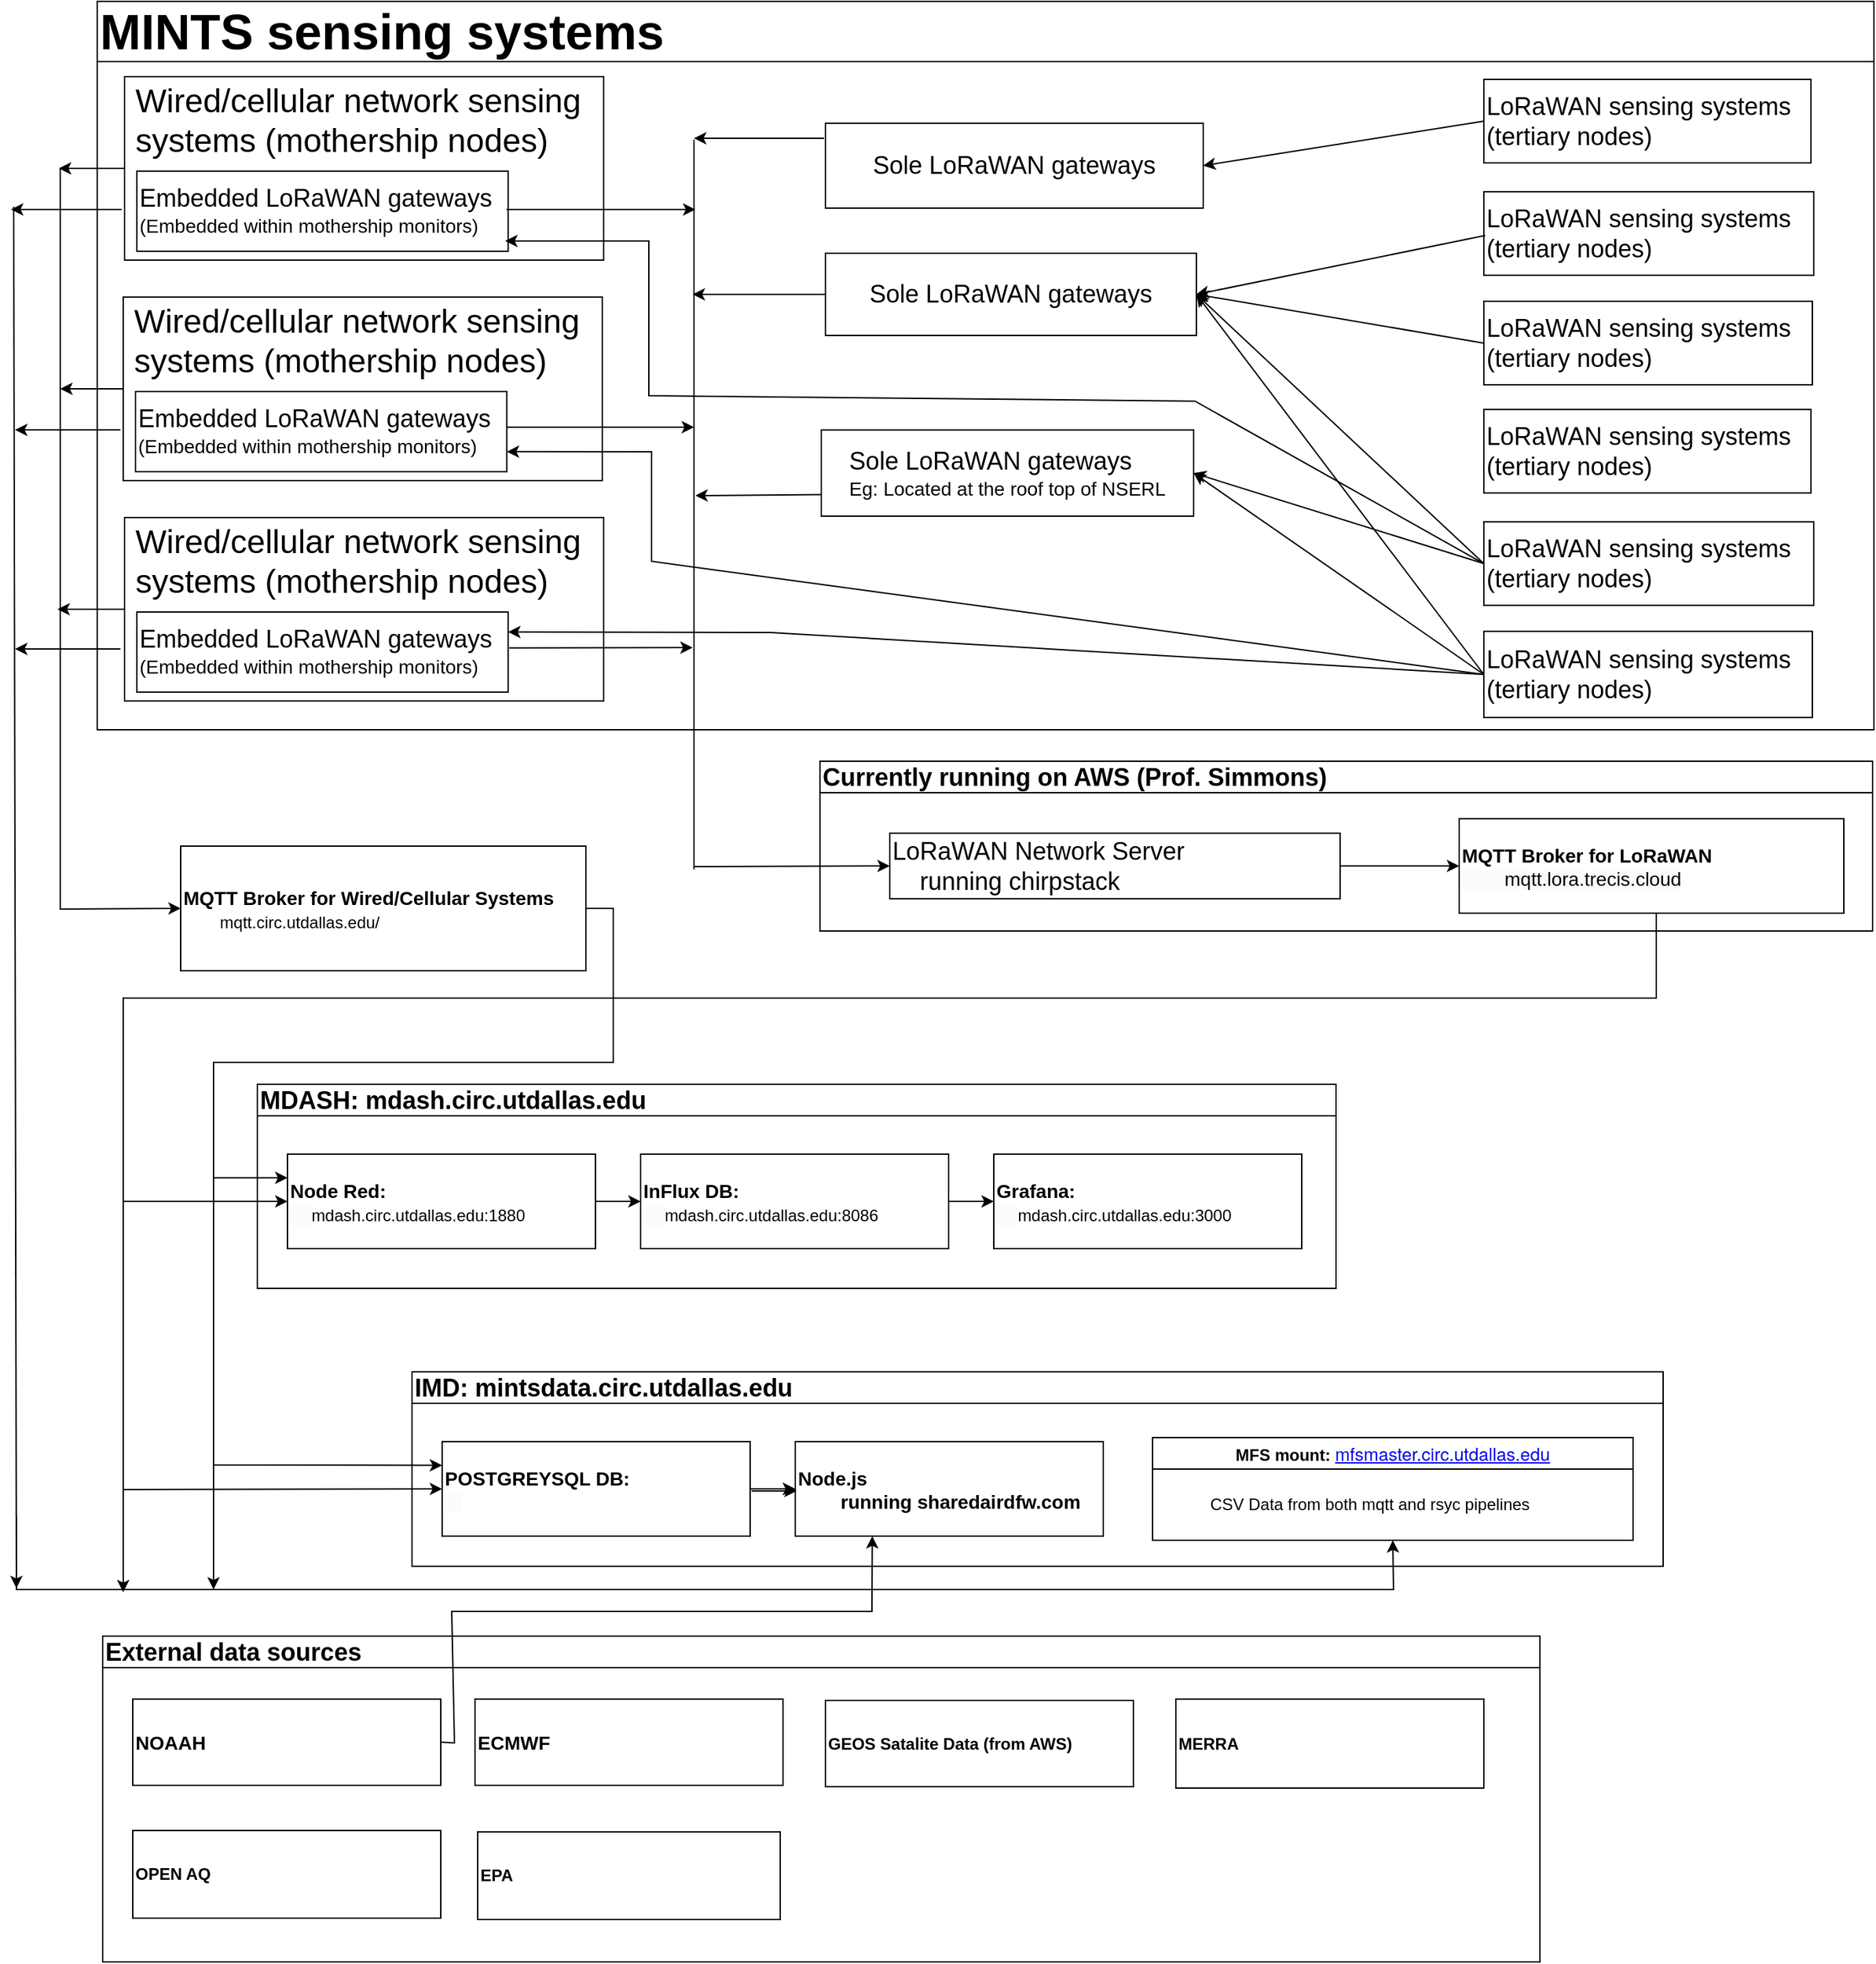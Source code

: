 <mxfile version="21.5.0" type="github">
  <diagram name="Page-1" id="fktcLNoh3aOtd3US9ePM">
    <mxGraphModel dx="2954" dy="1073" grid="1" gridSize="1" guides="1" tooltips="1" connect="1" arrows="1" fold="1" page="1" pageScale="1" pageWidth="1654" pageHeight="2336" math="0" shadow="0">
      <root>
        <mxCell id="0" />
        <mxCell id="1" parent="0" />
        <mxCell id="u46Li2yzT0eoCgccH4o8-35" value="&lt;font style=&quot;font-size: 36px;&quot;&gt;MINTS sensing systems&lt;/font&gt;" style="swimlane;whiteSpace=wrap;html=1;align=left;startSize=44;" parent="1" vertex="1">
          <mxGeometry x="140" y="72" width="1298" height="532" as="geometry" />
        </mxCell>
        <mxCell id="rWycjQ3bLgIySJay0Uhn-28" value="&lt;font style=&quot;font-size: 18px;&quot;&gt;LoRaWAN sensing systems &lt;br&gt;(tertiary nodes)&lt;/font&gt;" style="text;html=1;strokeColor=default;fillColor=none;align=left;verticalAlign=middle;whiteSpace=wrap;rounded=0;" parent="u46Li2yzT0eoCgccH4o8-35" vertex="1">
          <mxGeometry x="1013" y="57" width="239" height="61" as="geometry" />
        </mxCell>
        <mxCell id="rWycjQ3bLgIySJay0Uhn-22" value="&lt;div style=&quot;text-align: left;&quot;&gt;&lt;span style=&quot;background-color: initial;&quot;&gt;&lt;font style=&quot;font-size: 18px;&quot;&gt;Sole LoRaWAN gateways&lt;/font&gt;&lt;/span&gt;&lt;/div&gt;" style="text;html=1;strokeColor=default;fillColor=none;align=center;verticalAlign=middle;whiteSpace=wrap;rounded=0;" parent="u46Li2yzT0eoCgccH4o8-35" vertex="1">
          <mxGeometry x="532" y="89" width="276" height="62" as="geometry" />
        </mxCell>
        <mxCell id="u46Li2yzT0eoCgccH4o8-88" value="&lt;div style=&quot;text-align: left;&quot;&gt;&lt;span style=&quot;background-color: initial;&quot;&gt;&lt;font style=&quot;font-size: 18px;&quot;&gt;Sole LoRaWAN gateways&lt;/font&gt;&lt;/span&gt;&lt;/div&gt;" style="text;html=1;strokeColor=default;fillColor=none;align=center;verticalAlign=middle;whiteSpace=wrap;rounded=0;" parent="u46Li2yzT0eoCgccH4o8-35" vertex="1">
          <mxGeometry x="532" y="184" width="271" height="60" as="geometry" />
        </mxCell>
        <mxCell id="u46Li2yzT0eoCgccH4o8-89" value="&lt;div style=&quot;text-align: left;&quot;&gt;&lt;span style=&quot;background-color: initial;&quot;&gt;&lt;font style=&quot;font-size: 18px;&quot;&gt;Sole LoRaWAN gateways&lt;/font&gt;&lt;/span&gt;&lt;/div&gt;&lt;font style=&quot;font-size: 14px;&quot;&gt;&lt;div style=&quot;text-align: left;&quot;&gt;&lt;span style=&quot;background-color: initial;&quot;&gt;Eg: Located at the roof top of NSERL&lt;/span&gt;&lt;/div&gt;&lt;/font&gt;" style="text;html=1;strokeColor=default;fillColor=none;align=center;verticalAlign=middle;whiteSpace=wrap;rounded=0;" parent="u46Li2yzT0eoCgccH4o8-35" vertex="1">
          <mxGeometry x="529" y="313.08" width="272" height="62.92" as="geometry" />
        </mxCell>
        <mxCell id="u46Li2yzT0eoCgccH4o8-91" value="&lt;font style=&quot;font-size: 18px;&quot;&gt;LoRaWAN sensing systems &lt;br&gt;(tertiary nodes)&lt;/font&gt;" style="text;html=1;strokeColor=default;fillColor=none;align=left;verticalAlign=middle;whiteSpace=wrap;rounded=0;" parent="u46Li2yzT0eoCgccH4o8-35" vertex="1">
          <mxGeometry x="1013" y="139.08" width="241" height="61" as="geometry" />
        </mxCell>
        <mxCell id="u46Li2yzT0eoCgccH4o8-90" value="&lt;font style=&quot;font-size: 18px;&quot;&gt;LoRaWAN sensing systems &lt;br&gt;(tertiary nodes)&lt;/font&gt;" style="text;html=1;strokeColor=default;fillColor=none;align=left;verticalAlign=middle;whiteSpace=wrap;rounded=0;" parent="u46Li2yzT0eoCgccH4o8-35" vertex="1">
          <mxGeometry x="1013" y="219.08" width="240" height="61" as="geometry" />
        </mxCell>
        <mxCell id="u46Li2yzT0eoCgccH4o8-94" value="&lt;font style=&quot;font-size: 18px;&quot;&gt;LoRaWAN sensing systems &lt;br&gt;(tertiary nodes)&lt;/font&gt;" style="text;html=1;strokeColor=default;fillColor=none;align=left;verticalAlign=middle;whiteSpace=wrap;rounded=0;" parent="u46Li2yzT0eoCgccH4o8-35" vertex="1">
          <mxGeometry x="1013" y="298.08" width="239" height="61" as="geometry" />
        </mxCell>
        <mxCell id="u46Li2yzT0eoCgccH4o8-95" value="&lt;font style=&quot;font-size: 18px;&quot;&gt;LoRaWAN sensing systems &lt;br&gt;(tertiary nodes)&lt;/font&gt;" style="text;html=1;strokeColor=default;fillColor=none;align=left;verticalAlign=middle;whiteSpace=wrap;rounded=0;" parent="u46Li2yzT0eoCgccH4o8-35" vertex="1">
          <mxGeometry x="1013" y="380.16" width="241" height="61" as="geometry" />
        </mxCell>
        <mxCell id="u46Li2yzT0eoCgccH4o8-96" value="&lt;font style=&quot;font-size: 18px;&quot;&gt;LoRaWAN sensing systems &lt;br&gt;(tertiary nodes)&lt;/font&gt;" style="text;html=1;strokeColor=default;fillColor=none;align=left;verticalAlign=middle;whiteSpace=wrap;rounded=0;" parent="u46Li2yzT0eoCgccH4o8-35" vertex="1">
          <mxGeometry x="1013" y="460.16" width="240" height="62.92" as="geometry" />
        </mxCell>
        <mxCell id="u46Li2yzT0eoCgccH4o8-85" value="&lt;font style=&quot;font-size: 24px;&quot;&gt;Wired/cellular network sensing systems (mothership nodes)&lt;/font&gt;" style="text;html=1;strokeColor=none;fillColor=none;align=left;verticalAlign=middle;whiteSpace=wrap;rounded=0;" parent="u46Li2yzT0eoCgccH4o8-35" vertex="1">
          <mxGeometry x="25.999" y="392.002" width="343.144" height="34.112" as="geometry" />
        </mxCell>
        <mxCell id="u46Li2yzT0eoCgccH4o8-87" value="" style="rounded=0;whiteSpace=wrap;html=1;fillColor=none;" parent="u46Li2yzT0eoCgccH4o8-35" vertex="1">
          <mxGeometry x="20" y="377" width="350" height="134" as="geometry" />
        </mxCell>
        <mxCell id="u46Li2yzT0eoCgccH4o8-86" value="&lt;font style=&quot;&quot;&gt;&lt;font style=&quot;font-size: 18px;&quot;&gt;Embedded LoRaWAN gateways&lt;/font&gt;&lt;br&gt;&lt;font style=&quot;font-size: 14px;&quot;&gt;(Embedded within mothership monitors)&lt;/font&gt;&lt;br&gt;&lt;/font&gt;" style="text;html=1;strokeColor=default;fillColor=none;align=left;verticalAlign=middle;whiteSpace=wrap;rounded=0;" parent="u46Li2yzT0eoCgccH4o8-35" vertex="1">
          <mxGeometry x="29.005" y="445.996" width="271.222" height="58.546" as="geometry" />
        </mxCell>
        <mxCell id="u46Li2yzT0eoCgccH4o8-108" value="" style="endArrow=classic;html=1;rounded=0;exitX=0;exitY=0.5;exitDx=0;exitDy=0;" parent="u46Li2yzT0eoCgccH4o8-35" source="u46Li2yzT0eoCgccH4o8-87" edge="1">
          <mxGeometry width="50" height="50" relative="1" as="geometry">
            <mxPoint x="12" y="435" as="sourcePoint" />
            <mxPoint x="-29" y="444" as="targetPoint" />
          </mxGeometry>
        </mxCell>
        <mxCell id="u46Li2yzT0eoCgccH4o8-114" value="" style="endArrow=classic;html=1;rounded=0;exitX=1;exitY=0.5;exitDx=0;exitDy=0;" parent="u46Li2yzT0eoCgccH4o8-35" edge="1">
          <mxGeometry width="50" height="50" relative="1" as="geometry">
            <mxPoint x="299" y="311" as="sourcePoint" />
            <mxPoint x="436" y="311" as="targetPoint" />
          </mxGeometry>
        </mxCell>
        <mxCell id="u46Li2yzT0eoCgccH4o8-113" value="" style="endArrow=classic;html=1;rounded=0;exitX=1;exitY=0.5;exitDx=0;exitDy=0;" parent="u46Li2yzT0eoCgccH4o8-35" edge="1">
          <mxGeometry width="50" height="50" relative="1" as="geometry">
            <mxPoint x="300.997" y="472.269" as="sourcePoint" />
            <mxPoint x="435" y="472" as="targetPoint" />
          </mxGeometry>
        </mxCell>
        <mxCell id="u46Li2yzT0eoCgccH4o8-115" value="" style="endArrow=classic;html=1;rounded=0;exitX=1;exitY=0.5;exitDx=0;exitDy=0;" parent="u46Li2yzT0eoCgccH4o8-35" edge="1">
          <mxGeometry width="50" height="50" relative="1" as="geometry">
            <mxPoint x="299" y="152" as="sourcePoint" />
            <mxPoint x="437" y="152" as="targetPoint" />
          </mxGeometry>
        </mxCell>
        <mxCell id="u46Li2yzT0eoCgccH4o8-117" value="" style="endArrow=none;html=1;rounded=0;" parent="u46Li2yzT0eoCgccH4o8-35" edge="1">
          <mxGeometry width="50" height="50" relative="1" as="geometry">
            <mxPoint x="436" y="634" as="sourcePoint" />
            <mxPoint x="436" y="101" as="targetPoint" />
          </mxGeometry>
        </mxCell>
        <mxCell id="u46Li2yzT0eoCgccH4o8-118" value="" style="endArrow=classic;html=1;rounded=0;exitX=0;exitY=0.75;exitDx=0;exitDy=0;" parent="u46Li2yzT0eoCgccH4o8-35" source="u46Li2yzT0eoCgccH4o8-89" edge="1">
          <mxGeometry width="50" height="50" relative="1" as="geometry">
            <mxPoint x="528" y="376" as="sourcePoint" />
            <mxPoint x="437" y="361" as="targetPoint" />
          </mxGeometry>
        </mxCell>
        <mxCell id="u46Li2yzT0eoCgccH4o8-121" value="" style="endArrow=classic;html=1;rounded=0;exitX=0;exitY=0.5;exitDx=0;exitDy=0;" parent="u46Li2yzT0eoCgccH4o8-35" source="u46Li2yzT0eoCgccH4o8-88" edge="1">
          <mxGeometry width="50" height="50" relative="1" as="geometry">
            <mxPoint x="518" y="222" as="sourcePoint" />
            <mxPoint x="435" y="214" as="targetPoint" />
          </mxGeometry>
        </mxCell>
        <mxCell id="u46Li2yzT0eoCgccH4o8-122" value="" style="endArrow=classic;html=1;rounded=0;" parent="u46Li2yzT0eoCgccH4o8-35" edge="1">
          <mxGeometry width="50" height="50" relative="1" as="geometry">
            <mxPoint x="531" y="100" as="sourcePoint" />
            <mxPoint x="436" y="100" as="targetPoint" />
          </mxGeometry>
        </mxCell>
        <mxCell id="u46Li2yzT0eoCgccH4o8-123" value="" style="endArrow=classic;html=1;rounded=0;exitX=0;exitY=0.5;exitDx=0;exitDy=0;entryX=1;entryY=0.5;entryDx=0;entryDy=0;" parent="u46Li2yzT0eoCgccH4o8-35" source="u46Li2yzT0eoCgccH4o8-96" target="u46Li2yzT0eoCgccH4o8-89" edge="1">
          <mxGeometry width="50" height="50" relative="1" as="geometry">
            <mxPoint x="653" y="496" as="sourcePoint" />
            <mxPoint x="703" y="446" as="targetPoint" />
          </mxGeometry>
        </mxCell>
        <mxCell id="u46Li2yzT0eoCgccH4o8-154" value="" style="endArrow=classic;html=1;rounded=0;entryX=1;entryY=0.5;entryDx=0;entryDy=0;exitX=0;exitY=0.5;exitDx=0;exitDy=0;" parent="u46Li2yzT0eoCgccH4o8-35" source="u46Li2yzT0eoCgccH4o8-95" target="u46Li2yzT0eoCgccH4o8-88" edge="1">
          <mxGeometry width="50" height="50" relative="1" as="geometry">
            <mxPoint x="983" y="352" as="sourcePoint" />
            <mxPoint x="848" y="280.08" as="targetPoint" />
          </mxGeometry>
        </mxCell>
        <mxCell id="u46Li2yzT0eoCgccH4o8-157" value="" style="endArrow=classic;html=1;rounded=0;entryX=1;entryY=0.5;entryDx=0;entryDy=0;exitX=0;exitY=0.5;exitDx=0;exitDy=0;" parent="u46Li2yzT0eoCgccH4o8-35" source="rWycjQ3bLgIySJay0Uhn-28" target="rWycjQ3bLgIySJay0Uhn-22" edge="1">
          <mxGeometry width="50" height="50" relative="1" as="geometry">
            <mxPoint x="1002" y="91" as="sourcePoint" />
            <mxPoint x="840" y="-85" as="targetPoint" />
          </mxGeometry>
        </mxCell>
        <mxCell id="u46Li2yzT0eoCgccH4o8-158" value="" style="endArrow=classic;html=1;rounded=0;entryX=1;entryY=0.5;entryDx=0;entryDy=0;exitX=0;exitY=0.5;exitDx=0;exitDy=0;" parent="u46Li2yzT0eoCgccH4o8-35" target="u46Li2yzT0eoCgccH4o8-88" edge="1">
          <mxGeometry width="50" height="50" relative="1" as="geometry">
            <mxPoint x="1014" y="171" as="sourcePoint" />
            <mxPoint x="851" y="189" as="targetPoint" />
          </mxGeometry>
        </mxCell>
        <mxCell id="u46Li2yzT0eoCgccH4o8-159" value="" style="endArrow=classic;html=1;rounded=0;entryX=1;entryY=0.5;entryDx=0;entryDy=0;exitX=0;exitY=0.5;exitDx=0;exitDy=0;" parent="u46Li2yzT0eoCgccH4o8-35" source="u46Li2yzT0eoCgccH4o8-90" target="u46Li2yzT0eoCgccH4o8-88" edge="1">
          <mxGeometry width="50" height="50" relative="1" as="geometry">
            <mxPoint x="1013" y="219.08" as="sourcePoint" />
            <mxPoint x="850" y="237.08" as="targetPoint" />
          </mxGeometry>
        </mxCell>
        <mxCell id="u46Li2yzT0eoCgccH4o8-155" value="" style="endArrow=classic;html=1;rounded=0;exitX=0;exitY=0.5;exitDx=0;exitDy=0;entryX=1;entryY=0.5;entryDx=0;entryDy=0;" parent="u46Li2yzT0eoCgccH4o8-35" source="u46Li2yzT0eoCgccH4o8-96" target="u46Li2yzT0eoCgccH4o8-88" edge="1">
          <mxGeometry width="50" height="50" relative="1" as="geometry">
            <mxPoint x="1015" y="409.08" as="sourcePoint" />
            <mxPoint x="852" y="236" as="targetPoint" />
          </mxGeometry>
        </mxCell>
        <mxCell id="u46Li2yzT0eoCgccH4o8-156" value="" style="endArrow=classic;html=1;rounded=0;exitX=0;exitY=0.5;exitDx=0;exitDy=0;entryX=1;entryY=0.5;entryDx=0;entryDy=0;" parent="u46Li2yzT0eoCgccH4o8-35" source="u46Li2yzT0eoCgccH4o8-95" target="u46Li2yzT0eoCgccH4o8-89" edge="1">
          <mxGeometry width="50" height="50" relative="1" as="geometry">
            <mxPoint x="1014" y="493" as="sourcePoint" />
            <mxPoint x="848" y="365" as="targetPoint" />
            <Array as="points" />
          </mxGeometry>
        </mxCell>
        <mxCell id="u46Li2yzT0eoCgccH4o8-218" value="" style="endArrow=classic;html=1;rounded=0;exitX=0;exitY=0.5;exitDx=0;exitDy=0;entryX=1;entryY=0.25;entryDx=0;entryDy=0;" parent="u46Li2yzT0eoCgccH4o8-35" source="u46Li2yzT0eoCgccH4o8-96" target="u46Li2yzT0eoCgccH4o8-86" edge="1">
          <mxGeometry width="50" height="50" relative="1" as="geometry">
            <mxPoint x="1017" y="475.16" as="sourcePoint" />
            <mxPoint x="374" y="459" as="targetPoint" />
            <Array as="points">
              <mxPoint x="492" y="461" />
            </Array>
          </mxGeometry>
        </mxCell>
        <mxCell id="u46Li2yzT0eoCgccH4o8-219" value="" style="endArrow=classic;html=1;rounded=0;exitX=0;exitY=0.5;exitDx=0;exitDy=0;entryX=1;entryY=0.75;entryDx=0;entryDy=0;" parent="u46Li2yzT0eoCgccH4o8-35" source="u46Li2yzT0eoCgccH4o8-96" target="u46Li2yzT0eoCgccH4o8-82" edge="1">
          <mxGeometry width="50" height="50" relative="1" as="geometry">
            <mxPoint x="1014" y="461" as="sourcePoint" />
            <mxPoint x="406" y="352" as="targetPoint" />
            <Array as="points">
              <mxPoint x="405" y="409" />
              <mxPoint x="405" y="329" />
            </Array>
          </mxGeometry>
        </mxCell>
        <mxCell id="u46Li2yzT0eoCgccH4o8-220" value="" style="endArrow=classic;html=1;rounded=0;exitX=0;exitY=0.5;exitDx=0;exitDy=0;entryX=0.992;entryY=0.871;entryDx=0;entryDy=0;entryPerimeter=0;" parent="u46Li2yzT0eoCgccH4o8-35" source="u46Li2yzT0eoCgccH4o8-95" target="rWycjQ3bLgIySJay0Uhn-8" edge="1">
          <mxGeometry width="50" height="50" relative="1" as="geometry">
            <mxPoint x="681" y="528" as="sourcePoint" />
            <mxPoint x="414" y="246" as="targetPoint" />
            <Array as="points">
              <mxPoint x="802" y="292" />
              <mxPoint x="403" y="288" />
              <mxPoint x="403" y="175" />
            </Array>
          </mxGeometry>
        </mxCell>
        <mxCell id="rWycjQ3bLgIySJay0Uhn-6" value="&lt;font style=&quot;font-size: 24px;&quot;&gt;Wired/cellular network sensing systems (mothership nodes)&lt;/font&gt;" style="text;html=1;strokeColor=none;fillColor=none;align=left;verticalAlign=middle;whiteSpace=wrap;rounded=0;" parent="u46Li2yzT0eoCgccH4o8-35" vertex="1">
          <mxGeometry x="25.999" y="70.002" width="343.144" height="34.112" as="geometry" />
        </mxCell>
        <mxCell id="u46Li2yzT0eoCgccH4o8-78" value="" style="rounded=0;whiteSpace=wrap;html=1;fillColor=none;" parent="u46Li2yzT0eoCgccH4o8-35" vertex="1">
          <mxGeometry x="20" y="55" width="350" height="134" as="geometry" />
        </mxCell>
        <mxCell id="rWycjQ3bLgIySJay0Uhn-8" value="&lt;font style=&quot;&quot;&gt;&lt;font style=&quot;font-size: 18px;&quot;&gt;Embedded LoRaWAN gateways&lt;/font&gt;&lt;br&gt;&lt;font style=&quot;font-size: 14px;&quot;&gt;(Embedded within mothership monitors)&lt;/font&gt;&lt;br&gt;&lt;/font&gt;" style="text;html=1;strokeColor=default;fillColor=none;align=left;verticalAlign=middle;whiteSpace=wrap;rounded=0;" parent="u46Li2yzT0eoCgccH4o8-35" vertex="1">
          <mxGeometry x="29.005" y="123.996" width="271.222" height="58.546" as="geometry" />
        </mxCell>
        <mxCell id="u46Li2yzT0eoCgccH4o8-81" value="&lt;font style=&quot;font-size: 24px;&quot;&gt;Wired/cellular network sensing systems (mothership nodes)&lt;/font&gt;" style="text;html=1;strokeColor=none;fillColor=none;align=left;verticalAlign=middle;whiteSpace=wrap;rounded=0;" parent="u46Li2yzT0eoCgccH4o8-35" vertex="1">
          <mxGeometry x="24.999" y="231.002" width="343.144" height="34.112" as="geometry" />
        </mxCell>
        <mxCell id="u46Li2yzT0eoCgccH4o8-83" value="" style="rounded=0;whiteSpace=wrap;html=1;fillColor=none;" parent="u46Li2yzT0eoCgccH4o8-35" vertex="1">
          <mxGeometry x="19" y="216" width="350" height="134" as="geometry" />
        </mxCell>
        <mxCell id="u46Li2yzT0eoCgccH4o8-82" value="&lt;font style=&quot;&quot;&gt;&lt;font style=&quot;font-size: 18px;&quot;&gt;Embedded LoRaWAN gateways&lt;/font&gt;&lt;br&gt;&lt;font style=&quot;font-size: 14px;&quot;&gt;(Embedded within mothership monitors)&lt;/font&gt;&lt;br&gt;&lt;/font&gt;" style="text;html=1;strokeColor=default;fillColor=none;align=left;verticalAlign=middle;whiteSpace=wrap;rounded=0;" parent="u46Li2yzT0eoCgccH4o8-35" vertex="1">
          <mxGeometry x="28.005" y="284.996" width="271.222" height="58.546" as="geometry" />
        </mxCell>
        <mxCell id="u46Li2yzT0eoCgccH4o8-11" value="&lt;font style=&quot;font-size: 18px;&quot;&gt;Currently running on AWS (Prof. Simmons)&lt;/font&gt;" style="swimlane;whiteSpace=wrap;html=1;align=left;" parent="1" vertex="1">
          <mxGeometry x="668" y="627" width="769" height="124" as="geometry" />
        </mxCell>
        <mxCell id="u46Li2yzT0eoCgccH4o8-8" value="&lt;div style=&quot;&quot;&gt;&lt;span style=&quot;font-size: 14px;&quot;&gt;&lt;b&gt;MQTT Broker for LoRaWAN&lt;/b&gt;&lt;span style=&quot;white-space: pre;&quot;&gt;&#x9;&lt;/span&gt;&lt;/span&gt;&lt;/div&gt;&lt;span style=&quot;color: rgb(0, 0, 0); font-family: Helvetica; font-style: normal; font-variant-ligatures: normal; font-variant-caps: normal; font-weight: 400; letter-spacing: normal; orphans: 2; text-indent: 0px; text-transform: none; widows: 2; word-spacing: 0px; -webkit-text-stroke-width: 0px; background-color: rgb(251, 251, 251); text-decoration-thickness: initial; text-decoration-style: initial; text-decoration-color: initial; float: none; display: inline !important;&quot;&gt;&lt;font style=&quot;font-size: 14px;&quot;&gt;&lt;span style=&quot;white-space: pre;&quot;&gt;&#x9;&lt;/span&gt;mqtt.lora.trecis.cloud&lt;/font&gt;&lt;/span&gt;" style="rounded=0;whiteSpace=wrap;html=1;fillColor=none;align=left;" parent="u46Li2yzT0eoCgccH4o8-11" vertex="1">
          <mxGeometry x="467" y="42" width="281" height="69" as="geometry" />
        </mxCell>
        <mxCell id="u46Li2yzT0eoCgccH4o8-166" value="" style="edgeStyle=orthogonalEdgeStyle;rounded=0;orthogonalLoop=1;jettySize=auto;html=1;" parent="u46Li2yzT0eoCgccH4o8-11" source="u46Li2yzT0eoCgccH4o8-4" target="u46Li2yzT0eoCgccH4o8-8" edge="1">
          <mxGeometry relative="1" as="geometry" />
        </mxCell>
        <mxCell id="u46Li2yzT0eoCgccH4o8-4" value="&lt;font style=&quot;font-size: 18px;&quot;&gt;LoRaWAN Network Server&lt;br&gt;&lt;span style=&quot;&quot;&gt;&lt;span style=&quot;white-space: pre;&quot;&gt;&amp;nbsp;&amp;nbsp;&amp;nbsp;&amp;nbsp;running chirpstack&lt;/span&gt;&lt;/span&gt;&lt;br&gt;&lt;/font&gt;" style="text;html=1;strokeColor=default;fillColor=none;align=left;verticalAlign=middle;whiteSpace=wrap;rounded=0;" parent="u46Li2yzT0eoCgccH4o8-11" vertex="1">
          <mxGeometry x="51" y="52.59" width="329" height="47.83" as="geometry" />
        </mxCell>
        <mxCell id="u46Li2yzT0eoCgccH4o8-165" style="edgeStyle=orthogonalEdgeStyle;rounded=0;orthogonalLoop=1;jettySize=auto;html=1;exitX=1;exitY=0.5;exitDx=0;exitDy=0;entryX=0;entryY=0.25;entryDx=0;entryDy=0;" parent="1" source="u46Li2yzT0eoCgccH4o8-21" target="u46Li2yzT0eoCgccH4o8-26" edge="1">
          <mxGeometry relative="1" as="geometry">
            <Array as="points">
              <mxPoint x="517" y="735" />
              <mxPoint x="517" y="847" />
              <mxPoint x="225" y="847" />
              <mxPoint x="225" y="931" />
            </Array>
          </mxGeometry>
        </mxCell>
        <mxCell id="u46Li2yzT0eoCgccH4o8-21" value="&lt;div style=&quot;&quot;&gt;&lt;span style=&quot;font-size: 14px;&quot;&gt;&lt;b&gt;MQTT Broker for Wired/Cellular Systems&lt;/b&gt;&lt;/span&gt;&lt;/div&gt;&lt;div style=&quot;&quot;&gt;&lt;span style=&quot;white-space: pre;&quot;&gt;&#x9;&lt;/span&gt;mqtt.circ.utdallas.edu/&lt;span style=&quot;font-size: 14px;&quot;&gt;&lt;b&gt;&lt;br&gt;&lt;/b&gt;&lt;/span&gt;&lt;/div&gt;" style="rounded=0;whiteSpace=wrap;html=1;fillColor=none;align=left;container=1;glass=0;" parent="1" vertex="1">
          <mxGeometry x="201" y="689" width="296" height="91" as="geometry" />
        </mxCell>
        <mxCell id="u46Li2yzT0eoCgccH4o8-22" value="&lt;font style=&quot;font-size: 18px;&quot;&gt;MDASH: mdash.circ.utdallas.edu&lt;/font&gt;" style="swimlane;whiteSpace=wrap;html=1;align=left;" parent="1" vertex="1">
          <mxGeometry x="257" y="863" width="788" height="149" as="geometry" />
        </mxCell>
        <mxCell id="u46Li2yzT0eoCgccH4o8-163" value="" style="edgeStyle=orthogonalEdgeStyle;rounded=0;orthogonalLoop=1;jettySize=auto;html=1;" parent="u46Li2yzT0eoCgccH4o8-22" source="u46Li2yzT0eoCgccH4o8-26" target="u46Li2yzT0eoCgccH4o8-27" edge="1">
          <mxGeometry relative="1" as="geometry" />
        </mxCell>
        <mxCell id="u46Li2yzT0eoCgccH4o8-26" value="&lt;div style=&quot;&quot;&gt;&lt;span style=&quot;font-size: 14px;&quot;&gt;&lt;b&gt;Node Red:&lt;/b&gt;&lt;/span&gt;&lt;/div&gt;&lt;span style=&quot;color: rgb(0, 0, 0); font-family: Helvetica; font-style: normal; font-variant-ligatures: normal; font-variant-caps: normal; font-weight: 400; letter-spacing: normal; orphans: 2; text-indent: 0px; text-transform: none; widows: 2; word-spacing: 0px; -webkit-text-stroke-width: 0px; background-color: rgb(251, 251, 251); text-decoration-thickness: initial; text-decoration-style: initial; text-decoration-color: initial; float: none; display: inline !important;&quot;&gt;&lt;font style=&quot;font-size: 14px;&quot;&gt;&lt;span style=&quot;&quot;&gt;&lt;span style=&quot;white-space: pre;&quot;&gt;&amp;nbsp;&amp;nbsp;&amp;nbsp;&amp;nbsp;&lt;/span&gt;&lt;/span&gt;&lt;/font&gt;&lt;/span&gt;mdash.circ.utdallas.edu:1880" style="rounded=0;whiteSpace=wrap;html=1;fillColor=none;align=left;" parent="u46Li2yzT0eoCgccH4o8-22" vertex="1">
          <mxGeometry x="22" y="51" width="225" height="69" as="geometry" />
        </mxCell>
        <mxCell id="u46Li2yzT0eoCgccH4o8-164" value="" style="edgeStyle=orthogonalEdgeStyle;rounded=0;orthogonalLoop=1;jettySize=auto;html=1;" parent="u46Li2yzT0eoCgccH4o8-22" source="u46Li2yzT0eoCgccH4o8-27" target="u46Li2yzT0eoCgccH4o8-28" edge="1">
          <mxGeometry relative="1" as="geometry" />
        </mxCell>
        <mxCell id="u46Li2yzT0eoCgccH4o8-27" value="&lt;div style=&quot;&quot;&gt;&lt;span style=&quot;font-size: 14px;&quot;&gt;&lt;b&gt;InFlux DB:&lt;/b&gt;&lt;/span&gt;&lt;/div&gt;&lt;span style=&quot;color: rgb(0, 0, 0); font-family: Helvetica; font-style: normal; font-variant-ligatures: normal; font-variant-caps: normal; font-weight: 400; letter-spacing: normal; orphans: 2; text-indent: 0px; text-transform: none; widows: 2; word-spacing: 0px; -webkit-text-stroke-width: 0px; background-color: rgb(251, 251, 251); text-decoration-thickness: initial; text-decoration-style: initial; text-decoration-color: initial; float: none; display: inline !important;&quot;&gt;&lt;font style=&quot;font-size: 14px;&quot;&gt;&lt;span style=&quot;&quot;&gt;&lt;span style=&quot;&quot;&gt;&amp;nbsp;&amp;nbsp;&amp;nbsp;&amp;nbsp;&lt;/span&gt;&lt;/span&gt;&lt;/font&gt;&lt;/span&gt;mdash.circ.utdallas.edu:8086" style="rounded=0;whiteSpace=wrap;html=1;fillColor=none;align=left;" parent="u46Li2yzT0eoCgccH4o8-22" vertex="1">
          <mxGeometry x="280" y="51" width="225" height="69" as="geometry" />
        </mxCell>
        <mxCell id="u46Li2yzT0eoCgccH4o8-28" value="&lt;div style=&quot;&quot;&gt;&lt;span style=&quot;font-size: 14px;&quot;&gt;&lt;b&gt;Grafana:&lt;/b&gt;&lt;/span&gt;&lt;/div&gt;&lt;span style=&quot;color: rgb(0, 0, 0); font-family: Helvetica; font-style: normal; font-variant-ligatures: normal; font-variant-caps: normal; font-weight: 400; letter-spacing: normal; orphans: 2; text-indent: 0px; text-transform: none; widows: 2; word-spacing: 0px; -webkit-text-stroke-width: 0px; background-color: rgb(251, 251, 251); text-decoration-thickness: initial; text-decoration-style: initial; text-decoration-color: initial; float: none; display: inline !important;&quot;&gt;&lt;font style=&quot;font-size: 14px;&quot;&gt;&lt;span style=&quot;&quot;&gt;&lt;span style=&quot;white-space: pre;&quot;&gt;&amp;nbsp;&amp;nbsp;&amp;nbsp;&amp;nbsp;&lt;/span&gt;&lt;/span&gt;&lt;/font&gt;&lt;/span&gt;mdash.circ.utdallas.edu:3000" style="rounded=0;whiteSpace=wrap;html=1;fillColor=none;align=left;" parent="u46Li2yzT0eoCgccH4o8-22" vertex="1">
          <mxGeometry x="538" y="51" width="225" height="69" as="geometry" />
        </mxCell>
        <mxCell id="u46Li2yzT0eoCgccH4o8-30" value="&lt;font style=&quot;font-size: 18px;&quot;&gt;IMD: mintsdata.circ.utdallas.edu&lt;/font&gt;" style="swimlane;whiteSpace=wrap;html=1;align=left;" parent="1" vertex="1">
          <mxGeometry x="370" y="1073" width="914" height="142" as="geometry" />
        </mxCell>
        <mxCell id="u46Li2yzT0eoCgccH4o8-172" value="" style="edgeStyle=orthogonalEdgeStyle;rounded=0;orthogonalLoop=1;jettySize=auto;html=1;" parent="u46Li2yzT0eoCgccH4o8-30" source="u46Li2yzT0eoCgccH4o8-31" target="u46Li2yzT0eoCgccH4o8-32" edge="1">
          <mxGeometry relative="1" as="geometry" />
        </mxCell>
        <mxCell id="u46Li2yzT0eoCgccH4o8-191" value="" style="edgeStyle=orthogonalEdgeStyle;rounded=0;orthogonalLoop=1;jettySize=auto;html=1;" parent="u46Li2yzT0eoCgccH4o8-30" source="u46Li2yzT0eoCgccH4o8-31" target="u46Li2yzT0eoCgccH4o8-32" edge="1">
          <mxGeometry relative="1" as="geometry" />
        </mxCell>
        <mxCell id="u46Li2yzT0eoCgccH4o8-31" value="&lt;div style=&quot;&quot;&gt;&lt;span style=&quot;font-size: 14px;&quot;&gt;&lt;b&gt;POSTGREYSQL DB:&lt;/b&gt;&lt;/span&gt;&lt;/div&gt;&lt;span style=&quot;color: rgb(0, 0, 0); font-family: Helvetica; font-style: normal; font-variant-ligatures: normal; font-variant-caps: normal; font-weight: 400; letter-spacing: normal; orphans: 2; text-indent: 0px; text-transform: none; widows: 2; word-spacing: 0px; -webkit-text-stroke-width: 0px; background-color: rgb(251, 251, 251); text-decoration-thickness: initial; text-decoration-style: initial; text-decoration-color: initial; float: none; display: inline !important;&quot;&gt;&lt;font style=&quot;font-size: 14px;&quot;&gt;&lt;span style=&quot;&quot;&gt;&lt;span style=&quot;white-space: pre;&quot;&gt;&amp;nbsp;&amp;nbsp;&amp;nbsp;&lt;/span&gt;&lt;/span&gt;&lt;/font&gt;&lt;/span&gt;" style="rounded=0;whiteSpace=wrap;html=1;fillColor=none;align=left;" parent="u46Li2yzT0eoCgccH4o8-30" vertex="1">
          <mxGeometry x="22" y="51" width="225" height="69" as="geometry" />
        </mxCell>
        <mxCell id="u46Li2yzT0eoCgccH4o8-32" value="&lt;span style=&quot;font-size: 14px;&quot;&gt;&lt;span&gt;Node.js&lt;br&gt;&lt;span style=&quot;white-space: pre;&quot;&gt;&#x9;&lt;/span&gt;running sharedairdfw.com&lt;/span&gt;&lt;/span&gt;&lt;div style=&quot;&quot;&gt;&lt;/div&gt;" style="rounded=0;whiteSpace=wrap;html=1;fillColor=none;align=left;fontStyle=1" parent="u46Li2yzT0eoCgccH4o8-30" vertex="1">
          <mxGeometry x="280" y="51" width="225" height="69" as="geometry" />
        </mxCell>
        <mxCell id="u46Li2yzT0eoCgccH4o8-196" value="MFS mount:&amp;nbsp;&lt;a style=&quot;font-family: &amp;quot;Helvetica Neue&amp;quot;; font-size: 13px; font-weight: 400; text-align: start; background-color: initial;&quot; href=&quot;http://mfsmaster.circ.utdallas.edu/&quot;&gt;mfsmaster.circ.utdallas.edu&lt;/a&gt;" style="swimlane;whiteSpace=wrap;html=1;" parent="u46Li2yzT0eoCgccH4o8-30" vertex="1">
          <mxGeometry x="541" y="48" width="351" height="75" as="geometry" />
        </mxCell>
        <mxCell id="u46Li2yzT0eoCgccH4o8-214" value="" style="endArrow=classic;html=1;rounded=0;entryX=0.5;entryY=1;entryDx=0;entryDy=0;" parent="u46Li2yzT0eoCgccH4o8-196" target="u46Li2yzT0eoCgccH4o8-196" edge="1">
          <mxGeometry width="50" height="50" relative="1" as="geometry">
            <mxPoint x="-830" y="57" as="sourcePoint" />
            <mxPoint x="148" y="73" as="targetPoint" />
            <Array as="points">
              <mxPoint x="-830" y="111" />
              <mxPoint x="176" y="111" />
            </Array>
          </mxGeometry>
        </mxCell>
        <mxCell id="u46Li2yzT0eoCgccH4o8-217" value="CSV Data from both mqtt and rsyc pipelines&amp;nbsp;" style="text;html=1;align=center;verticalAlign=middle;resizable=0;points=[];autosize=1;strokeColor=none;fillColor=none;" parent="u46Li2yzT0eoCgccH4o8-196" vertex="1">
          <mxGeometry x="32" y="35" width="256" height="27" as="geometry" />
        </mxCell>
        <mxCell id="u46Li2yzT0eoCgccH4o8-99" value="" style="endArrow=classic;html=1;rounded=0;exitX=0;exitY=0.5;exitDx=0;exitDy=0;entryX=0;entryY=0.5;entryDx=0;entryDy=0;" parent="1" source="u46Li2yzT0eoCgccH4o8-78" target="u46Li2yzT0eoCgccH4o8-21" edge="1">
          <mxGeometry width="50" height="50" relative="1" as="geometry">
            <mxPoint x="797" y="572" as="sourcePoint" />
            <mxPoint x="64" y="735" as="targetPoint" />
            <Array as="points">
              <mxPoint x="113" y="194" />
              <mxPoint x="113" y="735" />
            </Array>
          </mxGeometry>
        </mxCell>
        <mxCell id="u46Li2yzT0eoCgccH4o8-102" value="" style="endArrow=classic;html=1;rounded=0;exitX=0;exitY=0.5;exitDx=0;exitDy=0;" parent="1" source="u46Li2yzT0eoCgccH4o8-83" edge="1">
          <mxGeometry width="50" height="50" relative="1" as="geometry">
            <mxPoint x="797" y="608" as="sourcePoint" />
            <mxPoint x="113" y="355" as="targetPoint" />
          </mxGeometry>
        </mxCell>
        <mxCell id="u46Li2yzT0eoCgccH4o8-116" value="" style="endArrow=classic;html=1;rounded=0;exitX=0;exitY=0.5;exitDx=0;exitDy=0;" parent="1" source="u46Li2yzT0eoCgccH4o8-78" edge="1">
          <mxGeometry width="50" height="50" relative="1" as="geometry">
            <mxPoint x="451" y="493" as="sourcePoint" />
            <mxPoint x="112" y="194" as="targetPoint" />
          </mxGeometry>
        </mxCell>
        <mxCell id="u46Li2yzT0eoCgccH4o8-119" value="" style="endArrow=classic;html=1;rounded=0;entryX=0;entryY=0.5;entryDx=0;entryDy=0;" parent="1" target="u46Li2yzT0eoCgccH4o8-4" edge="1">
          <mxGeometry width="50" height="50" relative="1" as="geometry">
            <mxPoint x="576" y="704" as="sourcePoint" />
            <mxPoint x="717" y="727" as="targetPoint" />
          </mxGeometry>
        </mxCell>
        <mxCell id="u46Li2yzT0eoCgccH4o8-161" style="edgeStyle=orthogonalEdgeStyle;rounded=0;orthogonalLoop=1;jettySize=auto;html=1;entryX=0;entryY=0.5;entryDx=0;entryDy=0;" parent="1" source="u46Li2yzT0eoCgccH4o8-8" target="u46Li2yzT0eoCgccH4o8-26" edge="1">
          <mxGeometry relative="1" as="geometry">
            <Array as="points">
              <mxPoint x="1279" y="800" />
              <mxPoint x="159" y="800" />
              <mxPoint x="159" y="949" />
            </Array>
          </mxGeometry>
        </mxCell>
        <mxCell id="u46Li2yzT0eoCgccH4o8-170" value="" style="endArrow=classic;html=1;rounded=0;entryX=0;entryY=0.5;entryDx=0;entryDy=0;" parent="1" target="u46Li2yzT0eoCgccH4o8-31" edge="1">
          <mxGeometry width="50" height="50" relative="1" as="geometry">
            <mxPoint x="159" y="949" as="sourcePoint" />
            <mxPoint x="318" y="1232" as="targetPoint" />
            <Array as="points">
              <mxPoint x="159" y="1159" />
            </Array>
          </mxGeometry>
        </mxCell>
        <mxCell id="u46Li2yzT0eoCgccH4o8-174" value="" style="endArrow=classic;html=1;rounded=0;entryX=0;entryY=0.25;entryDx=0;entryDy=0;" parent="1" target="u46Li2yzT0eoCgccH4o8-31" edge="1">
          <mxGeometry width="50" height="50" relative="1" as="geometry">
            <mxPoint x="225" y="928" as="sourcePoint" />
            <mxPoint x="341" y="1103" as="targetPoint" />
            <Array as="points">
              <mxPoint x="225" y="1141" />
            </Array>
          </mxGeometry>
        </mxCell>
        <mxCell id="u46Li2yzT0eoCgccH4o8-184" value="&lt;font style=&quot;font-size: 18px;&quot;&gt;External data sources&lt;/font&gt;" style="swimlane;whiteSpace=wrap;html=1;align=left;" parent="1" vertex="1">
          <mxGeometry x="144" y="1266" width="1050" height="238" as="geometry" />
        </mxCell>
        <mxCell id="u46Li2yzT0eoCgccH4o8-186" value="&lt;span style=&quot;font-size: 14px;&quot;&gt;&lt;b&gt;NOAAH&lt;/b&gt;&lt;/span&gt;&lt;div style=&quot;&quot;&gt;&lt;/div&gt;" style="rounded=0;whiteSpace=wrap;html=1;fillColor=none;align=left;" parent="u46Li2yzT0eoCgccH4o8-184" vertex="1">
          <mxGeometry x="22" y="46" width="225" height="63" as="geometry" />
        </mxCell>
        <mxCell id="u46Li2yzT0eoCgccH4o8-188" value="&lt;span style=&quot;font-size: 14px;&quot;&gt;&lt;b&gt;ECMWF&lt;/b&gt;&lt;/span&gt;&lt;div style=&quot;&quot;&gt;&lt;/div&gt;" style="rounded=0;whiteSpace=wrap;html=1;fillColor=none;align=left;" parent="u46Li2yzT0eoCgccH4o8-184" vertex="1">
          <mxGeometry x="272" y="46" width="225" height="63" as="geometry" />
        </mxCell>
        <mxCell id="u46Li2yzT0eoCgccH4o8-189" value="&lt;b&gt;GEOS Satalite Data (from AWS)&lt;/b&gt;&lt;div style=&quot;&quot;&gt;&lt;/div&gt;" style="rounded=0;whiteSpace=wrap;html=1;fillColor=none;align=left;" parent="u46Li2yzT0eoCgccH4o8-184" vertex="1">
          <mxGeometry x="528" y="47" width="225" height="63" as="geometry" />
        </mxCell>
        <mxCell id="u46Li2yzT0eoCgccH4o8-197" value="&lt;b&gt;MERRA&lt;/b&gt;&lt;div style=&quot;&quot;&gt;&lt;/div&gt;" style="rounded=0;whiteSpace=wrap;html=1;fillColor=none;align=left;" parent="u46Li2yzT0eoCgccH4o8-184" vertex="1">
          <mxGeometry x="784" y="46" width="225" height="65" as="geometry" />
        </mxCell>
        <mxCell id="u46Li2yzT0eoCgccH4o8-203" value="&lt;b&gt;OPEN AQ&lt;/b&gt;&lt;div style=&quot;&quot;&gt;&lt;/div&gt;" style="rounded=0;whiteSpace=wrap;html=1;fillColor=none;align=left;" parent="u46Li2yzT0eoCgccH4o8-184" vertex="1">
          <mxGeometry x="22" y="142" width="225" height="64" as="geometry" />
        </mxCell>
        <mxCell id="u46Li2yzT0eoCgccH4o8-204" value="&lt;b&gt;EPA&amp;nbsp;&amp;nbsp;&lt;/b&gt;&lt;div style=&quot;&quot;&gt;&lt;/div&gt;" style="rounded=0;whiteSpace=wrap;html=1;fillColor=none;align=left;" parent="u46Li2yzT0eoCgccH4o8-184" vertex="1">
          <mxGeometry x="274" y="143" width="221" height="64" as="geometry" />
        </mxCell>
        <mxCell id="u46Li2yzT0eoCgccH4o8-193" value="" style="edgeStyle=orthogonalEdgeStyle;rounded=0;orthogonalLoop=1;jettySize=auto;html=1;" parent="1" edge="1">
          <mxGeometry relative="1" as="geometry">
            <mxPoint x="618" y="1160" as="sourcePoint" />
            <mxPoint x="651" y="1160" as="targetPoint" />
          </mxGeometry>
        </mxCell>
        <mxCell id="u46Li2yzT0eoCgccH4o8-206" value="" style="endArrow=classic;html=1;rounded=0;exitX=1;exitY=0.5;exitDx=0;exitDy=0;entryX=0.25;entryY=1;entryDx=0;entryDy=0;" parent="1" source="u46Li2yzT0eoCgccH4o8-186" target="u46Li2yzT0eoCgccH4o8-32" edge="1">
          <mxGeometry width="50" height="50" relative="1" as="geometry">
            <mxPoint x="793" y="1326" as="sourcePoint" />
            <mxPoint x="843" y="1276" as="targetPoint" />
            <Array as="points">
              <mxPoint x="401" y="1344" />
              <mxPoint x="399" y="1248" />
              <mxPoint x="706" y="1248" />
            </Array>
          </mxGeometry>
        </mxCell>
        <mxCell id="u46Li2yzT0eoCgccH4o8-208" value="" style="endArrow=classic;html=1;rounded=0;exitX=0;exitY=0.5;exitDx=0;exitDy=0;" parent="1" edge="1">
          <mxGeometry width="50" height="50" relative="1" as="geometry">
            <mxPoint x="157" y="545" as="sourcePoint" />
            <mxPoint x="80" y="545" as="targetPoint" />
          </mxGeometry>
        </mxCell>
        <mxCell id="u46Li2yzT0eoCgccH4o8-209" value="" style="endArrow=classic;html=1;rounded=0;" parent="1" edge="1">
          <mxGeometry width="50" height="50" relative="1" as="geometry">
            <mxPoint x="157" y="385" as="sourcePoint" />
            <mxPoint x="80" y="385" as="targetPoint" />
          </mxGeometry>
        </mxCell>
        <mxCell id="u46Li2yzT0eoCgccH4o8-210" value="" style="endArrow=classic;html=1;rounded=0;exitX=0;exitY=0.5;exitDx=0;exitDy=0;" parent="1" edge="1">
          <mxGeometry width="50" height="50" relative="1" as="geometry">
            <mxPoint x="158" y="224" as="sourcePoint" />
            <mxPoint x="77" y="224" as="targetPoint" />
          </mxGeometry>
        </mxCell>
        <mxCell id="u46Li2yzT0eoCgccH4o8-212" value="" style="endArrow=classic;html=1;rounded=0;" parent="1" edge="1">
          <mxGeometry width="50" height="50" relative="1" as="geometry">
            <mxPoint x="79" y="222" as="sourcePoint" />
            <mxPoint x="81" y="1231" as="targetPoint" />
          </mxGeometry>
        </mxCell>
        <mxCell id="u46Li2yzT0eoCgccH4o8-221" value="" style="endArrow=classic;html=1;rounded=0;fontFamily=Helvetica;fontSize=12;fontColor=default;" parent="1" edge="1">
          <mxGeometry width="50" height="50" relative="1" as="geometry">
            <mxPoint x="159" y="1149" as="sourcePoint" />
            <mxPoint x="159" y="1234" as="targetPoint" />
          </mxGeometry>
        </mxCell>
        <mxCell id="u46Li2yzT0eoCgccH4o8-222" value="" style="endArrow=classic;html=1;rounded=0;fontFamily=Helvetica;fontSize=12;fontColor=default;" parent="1" edge="1">
          <mxGeometry width="50" height="50" relative="1" as="geometry">
            <mxPoint x="225" y="1140" as="sourcePoint" />
            <mxPoint x="225" y="1232" as="targetPoint" />
          </mxGeometry>
        </mxCell>
      </root>
    </mxGraphModel>
  </diagram>
</mxfile>
